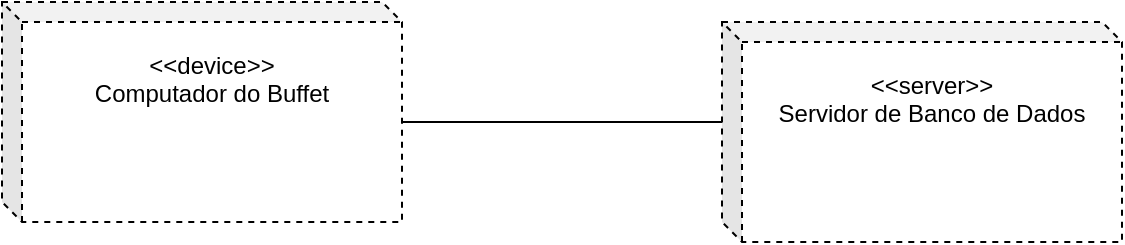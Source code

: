 <mxfile version="16.6.4" type="device"><diagram id="gLpR98S5ay8ODqW90B6S" name="Page-1"><mxGraphModel dx="1381" dy="764" grid="1" gridSize="10" guides="1" tooltips="1" connect="1" arrows="1" fold="1" page="1" pageScale="1" pageWidth="827" pageHeight="1169" math="0" shadow="0"><root><mxCell id="0"/><mxCell id="1" parent="0"/><mxCell id="N7dOBWKhzy0wbSYVfnhw-7" style="edgeStyle=orthogonalEdgeStyle;rounded=0;orthogonalLoop=1;jettySize=auto;html=1;exitX=0;exitY=0;exitDx=200;exitDy=60;exitPerimeter=0;entryX=0;entryY=0;entryDx=0;entryDy=50;entryPerimeter=0;endArrow=none;endFill=0;" edge="1" parent="1" source="N7dOBWKhzy0wbSYVfnhw-4" target="N7dOBWKhzy0wbSYVfnhw-5"><mxGeometry relative="1" as="geometry"/></mxCell><mxCell id="N7dOBWKhzy0wbSYVfnhw-4" value="&amp;lt;&amp;lt;device&amp;gt;&amp;gt;&lt;br&gt;Computador do Buffet&lt;br&gt;&lt;br&gt;&lt;br&gt;&lt;br&gt;" style="shape=cube;whiteSpace=wrap;html=1;boundedLbl=1;backgroundOutline=1;darkOpacity=0.05;darkOpacity2=0.1;dashed=1;size=10;" vertex="1" parent="1"><mxGeometry x="80" y="240" width="200" height="110" as="geometry"/></mxCell><mxCell id="N7dOBWKhzy0wbSYVfnhw-5" value="&amp;lt;&amp;lt;server&amp;gt;&amp;gt;&lt;br&gt;Servidor de Banco de Dados&lt;br&gt;&lt;br&gt;&lt;br&gt;&lt;br&gt;" style="shape=cube;whiteSpace=wrap;html=1;boundedLbl=1;backgroundOutline=1;darkOpacity=0.05;darkOpacity2=0.1;dashed=1;size=10;" vertex="1" parent="1"><mxGeometry x="440" y="250" width="200" height="110" as="geometry"/></mxCell></root></mxGraphModel></diagram></mxfile>